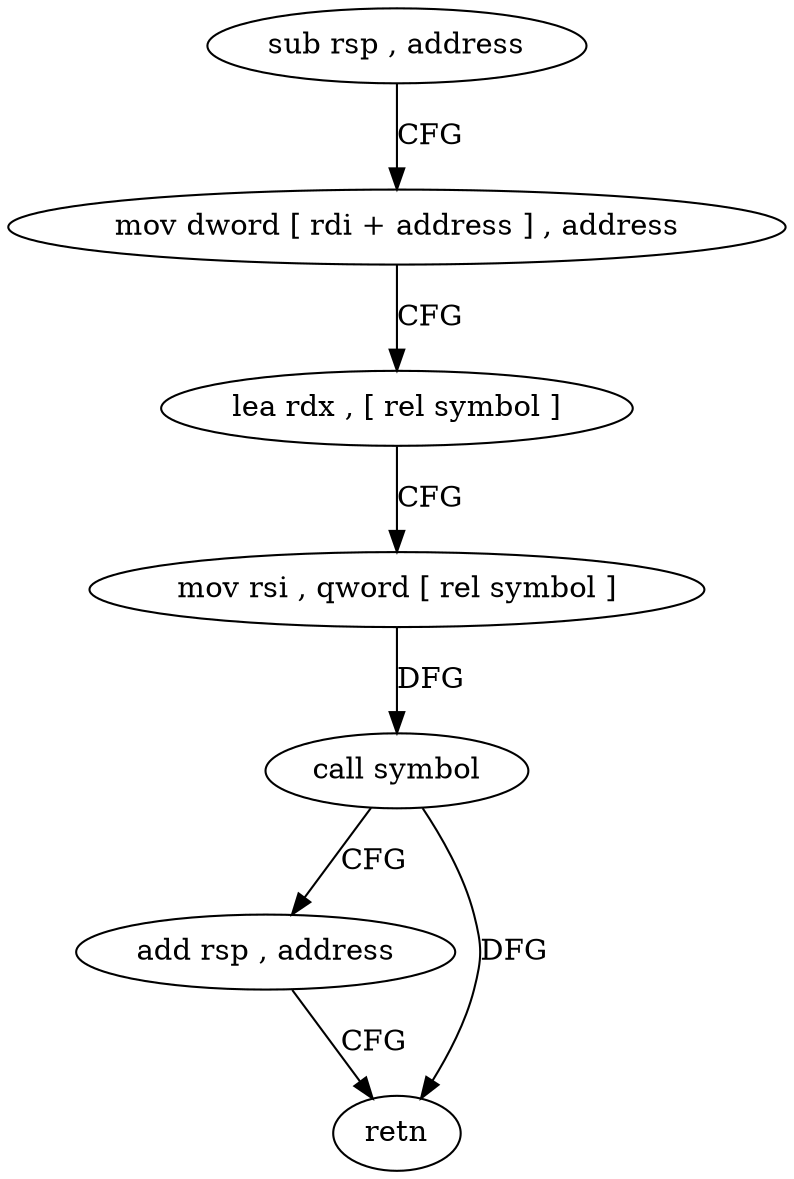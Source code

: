 digraph "func" {
"277274" [label = "sub rsp , address" ]
"277278" [label = "mov dword [ rdi + address ] , address" ]
"277285" [label = "lea rdx , [ rel symbol ]" ]
"277292" [label = "mov rsi , qword [ rel symbol ]" ]
"277299" [label = "call symbol" ]
"277304" [label = "add rsp , address" ]
"277308" [label = "retn" ]
"277274" -> "277278" [ label = "CFG" ]
"277278" -> "277285" [ label = "CFG" ]
"277285" -> "277292" [ label = "CFG" ]
"277292" -> "277299" [ label = "DFG" ]
"277299" -> "277304" [ label = "CFG" ]
"277299" -> "277308" [ label = "DFG" ]
"277304" -> "277308" [ label = "CFG" ]
}
